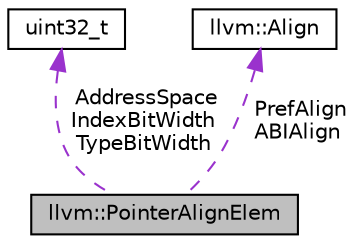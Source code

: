 digraph "llvm::PointerAlignElem"
{
 // LATEX_PDF_SIZE
  bgcolor="transparent";
  edge [fontname="Helvetica",fontsize="10",labelfontname="Helvetica",labelfontsize="10"];
  node [fontname="Helvetica",fontsize="10",shape=record];
  Node1 [label="llvm::PointerAlignElem",height=0.2,width=0.4,color="black", fillcolor="grey75", style="filled", fontcolor="black",tooltip="Layout pointer alignment element."];
  Node2 -> Node1 [dir="back",color="darkorchid3",fontsize="10",style="dashed",label=" AddressSpace\nIndexBitWidth\nTypeBitWidth" ,fontname="Helvetica"];
  Node2 [label="uint32_t",height=0.2,width=0.4,color="black",URL="$classuint32__t.html",tooltip=" "];
  Node3 -> Node1 [dir="back",color="darkorchid3",fontsize="10",style="dashed",label=" PrefAlign\nABIAlign" ,fontname="Helvetica"];
  Node3 [label="llvm::Align",height=0.2,width=0.4,color="black",URL="$structllvm_1_1Align.html",tooltip="This struct is a compact representation of a valid (non-zero power of two) alignment."];
}
